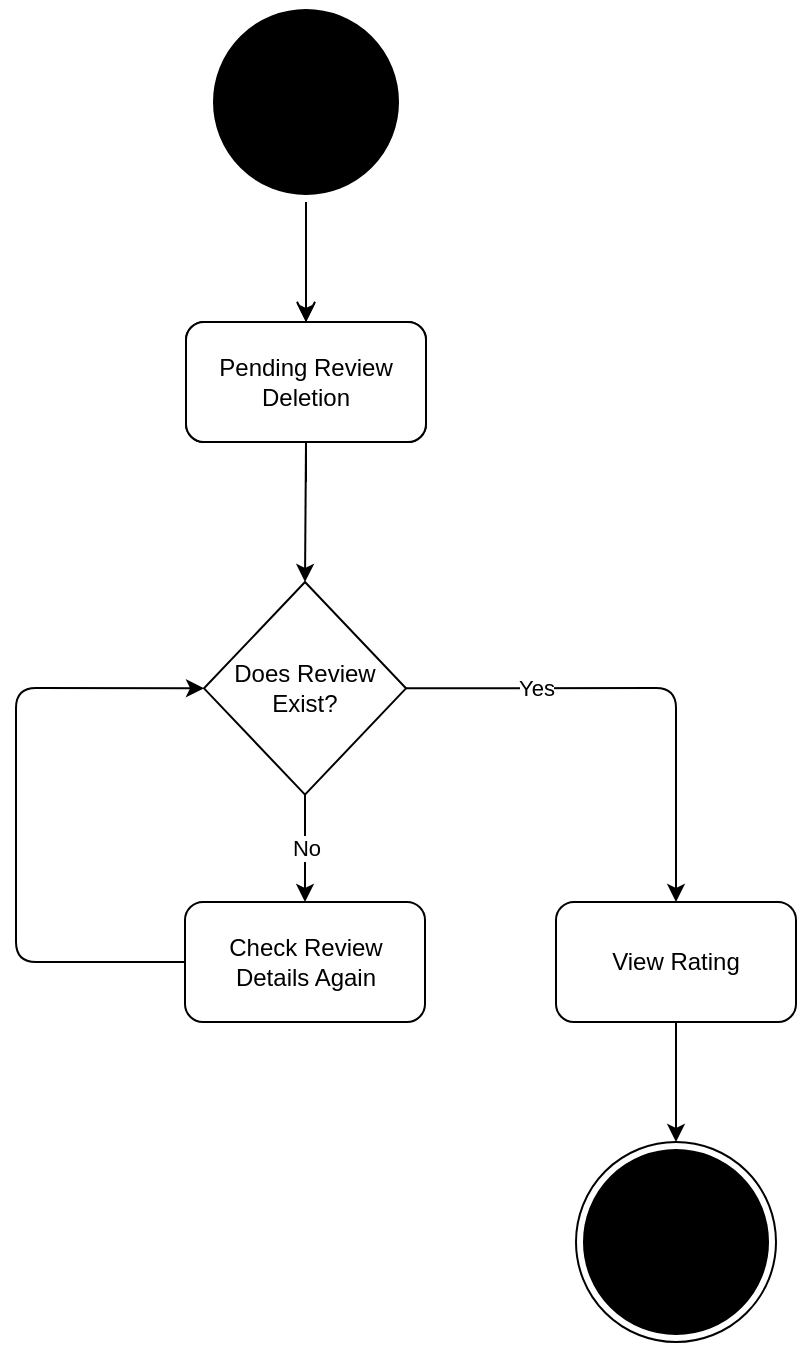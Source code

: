 <mxfile version="14.5.1" type="device"><diagram id="kh1GyvmbxSxxImaQE_rj" name="Page-1"><mxGraphModel dx="1106" dy="823" grid="1" gridSize="10" guides="1" tooltips="1" connect="1" arrows="1" fold="1" page="1" pageScale="1" pageWidth="827" pageHeight="1169" math="0" shadow="0"><root><mxCell id="0"/><mxCell id="1" parent="0"/><mxCell id="a9U59EaKdhXMRpquKWLf-4" value="" style="ellipse;html=1;shape=startState;fillColor=#000000;" parent="1" vertex="1"><mxGeometry x="375" y="70" width="100" height="100" as="geometry"/></mxCell><mxCell id="a9U59EaKdhXMRpquKWLf-5" value="" style="edgeStyle=orthogonalEdgeStyle;html=1;verticalAlign=bottom;endArrow=open;endSize=8;entryX=0.5;entryY=0;entryDx=0;entryDy=0;" parent="1" source="a9U59EaKdhXMRpquKWLf-4" target="a9U59EaKdhXMRpquKWLf-6" edge="1"><mxGeometry relative="1" as="geometry"><mxPoint x="315" y="330" as="targetPoint"/><Array as="points"/></mxGeometry></mxCell><mxCell id="a9U59EaKdhXMRpquKWLf-9" style="edgeStyle=orthogonalEdgeStyle;rounded=0;orthogonalLoop=1;jettySize=auto;html=1;exitX=0.5;exitY=1;exitDx=0;exitDy=0;entryX=0.5;entryY=0;entryDx=0;entryDy=0;strokeColor=#000000;" parent="1" source="a9U59EaKdhXMRpquKWLf-6" target="a9U59EaKdhXMRpquKWLf-7" edge="1"><mxGeometry relative="1" as="geometry"/></mxCell><mxCell id="a9U59EaKdhXMRpquKWLf-6" value="View All Ratings" style="rounded=1;whiteSpace=wrap;html=1;strokeColor=#000000;" parent="1" vertex="1"><mxGeometry x="365" y="230" width="120" height="60" as="geometry"/></mxCell><mxCell id="a9U59EaKdhXMRpquKWLf-7" value="Pending Review&lt;br&gt;Deletion" style="rounded=1;whiteSpace=wrap;html=1;strokeColor=#000000;" parent="1" vertex="1"><mxGeometry x="365" y="230" width="120" height="60" as="geometry"/></mxCell><mxCell id="a9U59EaKdhXMRpquKWLf-10" value="Does Review&lt;br&gt;Exist?" style="rhombus;whiteSpace=wrap;html=1;strokeColor=#000000;" parent="1" vertex="1"><mxGeometry x="374" y="360" width="101" height="106.32" as="geometry"/></mxCell><mxCell id="a9U59EaKdhXMRpquKWLf-11" value="" style="endArrow=classic;html=1;strokeColor=#000000;exitX=0.5;exitY=1;exitDx=0;exitDy=0;entryX=0.5;entryY=0;entryDx=0;entryDy=0;" parent="1" source="a9U59EaKdhXMRpquKWLf-7" target="a9U59EaKdhXMRpquKWLf-10" edge="1"><mxGeometry width="50" height="50" relative="1" as="geometry"><mxPoint x="390" y="590" as="sourcePoint"/><mxPoint x="440" y="540" as="targetPoint"/></mxGeometry></mxCell><mxCell id="a9U59EaKdhXMRpquKWLf-13" value="Yes" style="endArrow=classic;html=1;strokeColor=#000000;exitX=1;exitY=0.5;exitDx=0;exitDy=0;" parent="1" source="a9U59EaKdhXMRpquKWLf-10" edge="1"><mxGeometry x="-0.463" width="50" height="50" relative="1" as="geometry"><mxPoint x="390" y="590" as="sourcePoint"/><mxPoint x="610" y="520" as="targetPoint"/><Array as="points"><mxPoint x="610" y="413"/></Array><mxPoint as="offset"/></mxGeometry></mxCell><mxCell id="a9U59EaKdhXMRpquKWLf-14" value="Check Review&lt;br&gt;Details Again" style="rounded=1;whiteSpace=wrap;html=1;strokeColor=#000000;" parent="1" vertex="1"><mxGeometry x="364.5" y="520" width="120" height="60" as="geometry"/></mxCell><mxCell id="a9U59EaKdhXMRpquKWLf-15" value="No" style="endArrow=classic;html=1;strokeColor=#000000;exitX=0.5;exitY=1;exitDx=0;exitDy=0;entryX=0.5;entryY=0;entryDx=0;entryDy=0;" parent="1" source="a9U59EaKdhXMRpquKWLf-10" target="a9U59EaKdhXMRpquKWLf-14" edge="1"><mxGeometry width="50" height="50" relative="1" as="geometry"><mxPoint x="390" y="590" as="sourcePoint"/><mxPoint x="315" y="585" as="targetPoint"/></mxGeometry></mxCell><mxCell id="a9U59EaKdhXMRpquKWLf-18" value="" style="endArrow=classic;html=1;strokeColor=#000000;exitX=0;exitY=0.5;exitDx=0;exitDy=0;entryX=0;entryY=0.5;entryDx=0;entryDy=0;" parent="1" source="a9U59EaKdhXMRpquKWLf-14" target="a9U59EaKdhXMRpquKWLf-10" edge="1"><mxGeometry width="50" height="50" relative="1" as="geometry"><mxPoint x="253.5" y="670" as="sourcePoint"/><mxPoint x="280" y="410" as="targetPoint"/><Array as="points"><mxPoint x="280" y="550"/><mxPoint x="280" y="413"/></Array></mxGeometry></mxCell><mxCell id="a9U59EaKdhXMRpquKWLf-26" style="edgeStyle=orthogonalEdgeStyle;rounded=0;orthogonalLoop=1;jettySize=auto;html=1;exitX=0.5;exitY=1;exitDx=0;exitDy=0;strokeColor=#000000;" parent="1" source="a9U59EaKdhXMRpquKWLf-20" edge="1"><mxGeometry relative="1" as="geometry"><mxPoint x="610" y="640" as="targetPoint"/></mxGeometry></mxCell><mxCell id="a9U59EaKdhXMRpquKWLf-20" value="View Rating" style="rounded=1;whiteSpace=wrap;html=1;strokeColor=#000000;" parent="1" vertex="1"><mxGeometry x="550" y="520" width="120" height="60" as="geometry"/></mxCell><mxCell id="a9U59EaKdhXMRpquKWLf-24" value="" style="ellipse;html=1;shape=endState;fillColor=#000000;" parent="1" vertex="1"><mxGeometry x="560" y="640" width="100" height="100" as="geometry"/></mxCell></root></mxGraphModel></diagram></mxfile>